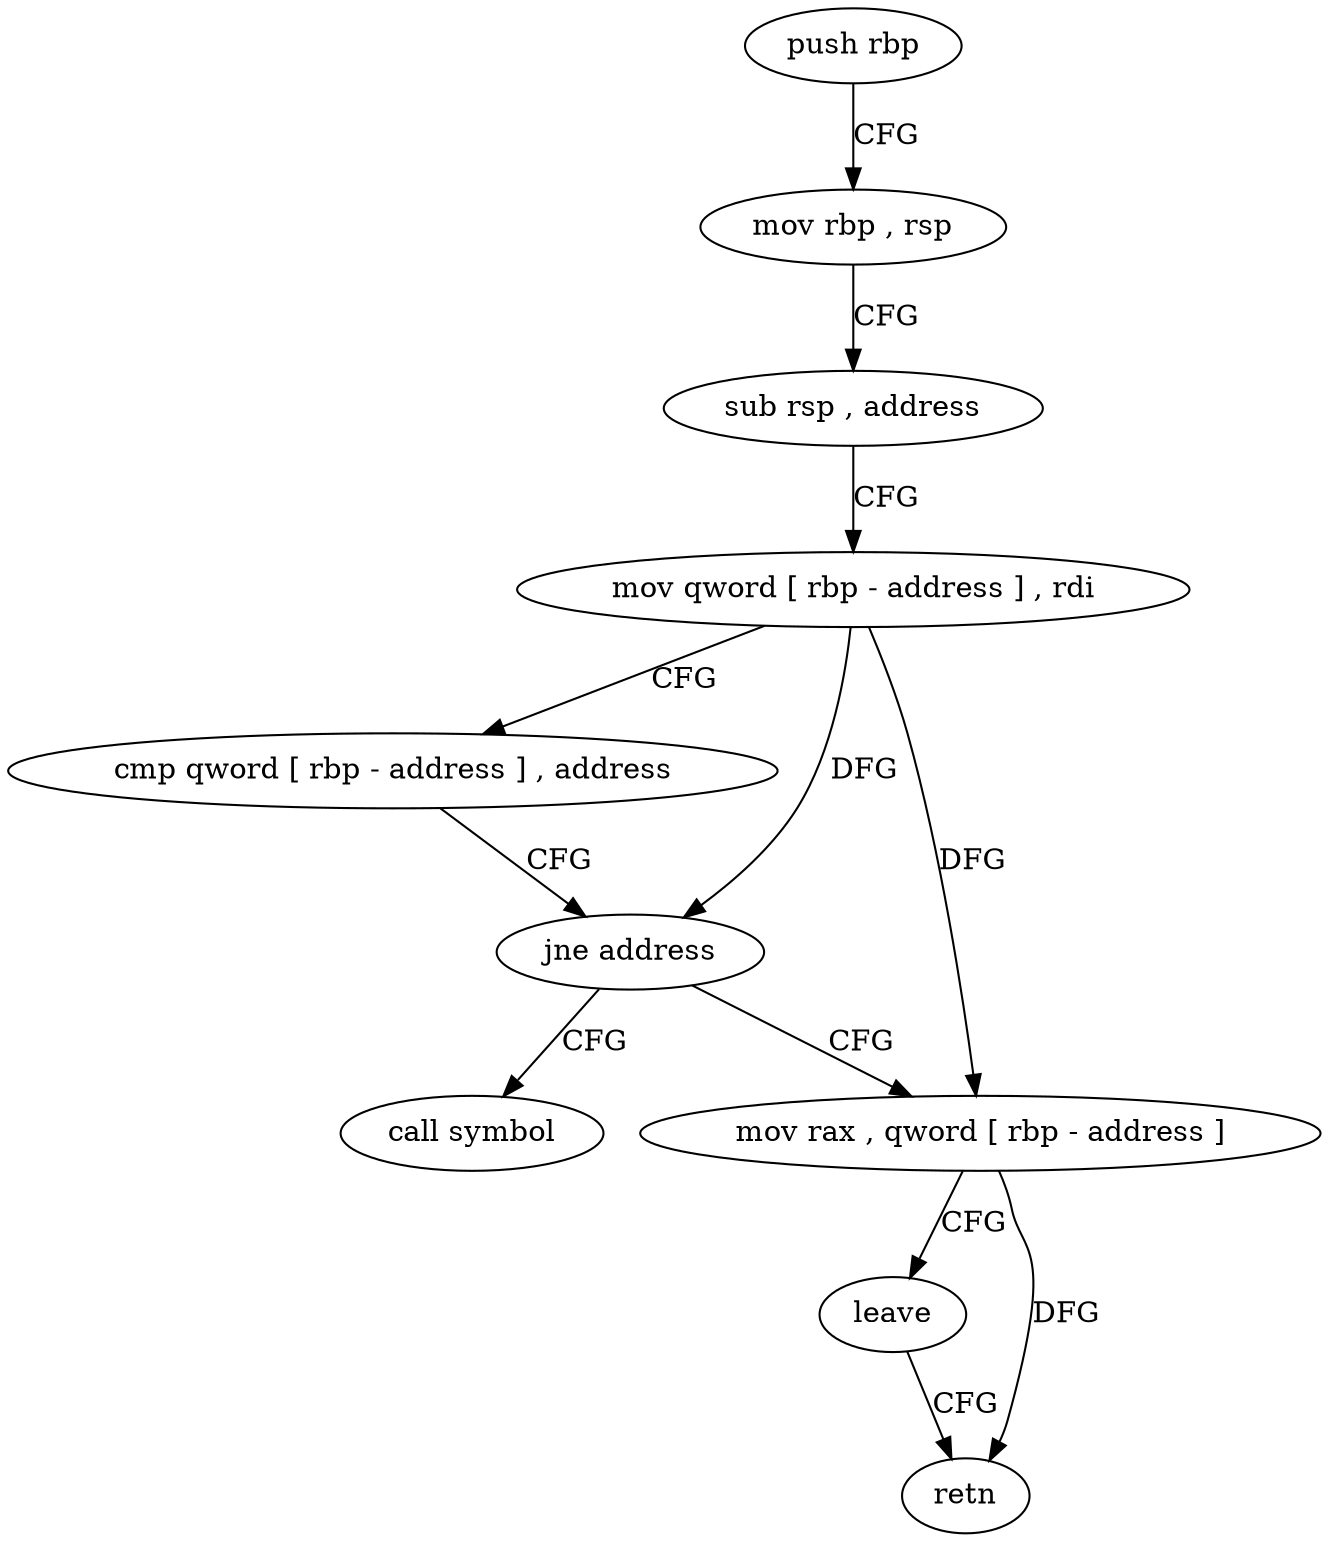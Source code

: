 digraph "func" {
"4461462" [label = "push rbp" ]
"4461463" [label = "mov rbp , rsp" ]
"4461466" [label = "sub rsp , address" ]
"4461470" [label = "mov qword [ rbp - address ] , rdi" ]
"4461474" [label = "cmp qword [ rbp - address ] , address" ]
"4461479" [label = "jne address" ]
"4461486" [label = "mov rax , qword [ rbp - address ]" ]
"4461481" [label = "call symbol" ]
"4461490" [label = "leave" ]
"4461491" [label = "retn" ]
"4461462" -> "4461463" [ label = "CFG" ]
"4461463" -> "4461466" [ label = "CFG" ]
"4461466" -> "4461470" [ label = "CFG" ]
"4461470" -> "4461474" [ label = "CFG" ]
"4461470" -> "4461479" [ label = "DFG" ]
"4461470" -> "4461486" [ label = "DFG" ]
"4461474" -> "4461479" [ label = "CFG" ]
"4461479" -> "4461486" [ label = "CFG" ]
"4461479" -> "4461481" [ label = "CFG" ]
"4461486" -> "4461490" [ label = "CFG" ]
"4461486" -> "4461491" [ label = "DFG" ]
"4461490" -> "4461491" [ label = "CFG" ]
}
